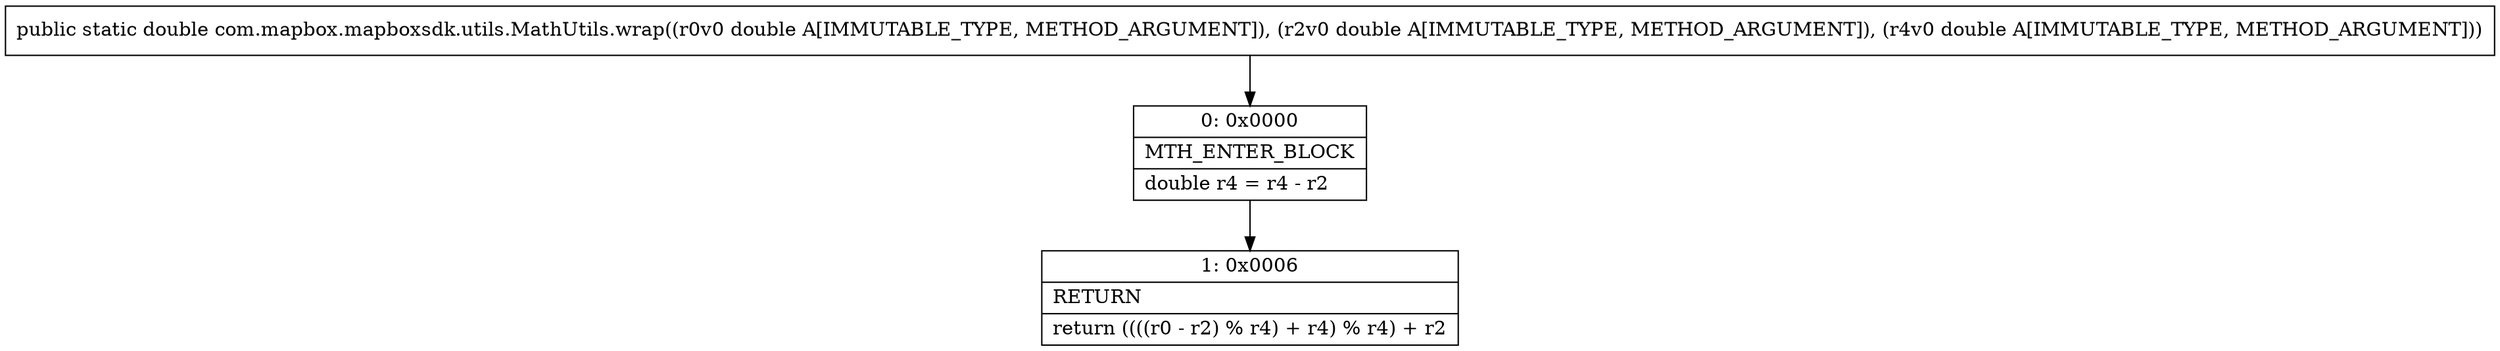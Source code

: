 digraph "CFG forcom.mapbox.mapboxsdk.utils.MathUtils.wrap(DDD)D" {
Node_0 [shape=record,label="{0\:\ 0x0000|MTH_ENTER_BLOCK\l|double r4 = r4 \- r2\l}"];
Node_1 [shape=record,label="{1\:\ 0x0006|RETURN\l|return ((((r0 \- r2) % r4) + r4) % r4) + r2\l}"];
MethodNode[shape=record,label="{public static double com.mapbox.mapboxsdk.utils.MathUtils.wrap((r0v0 double A[IMMUTABLE_TYPE, METHOD_ARGUMENT]), (r2v0 double A[IMMUTABLE_TYPE, METHOD_ARGUMENT]), (r4v0 double A[IMMUTABLE_TYPE, METHOD_ARGUMENT])) }"];
MethodNode -> Node_0;
Node_0 -> Node_1;
}

